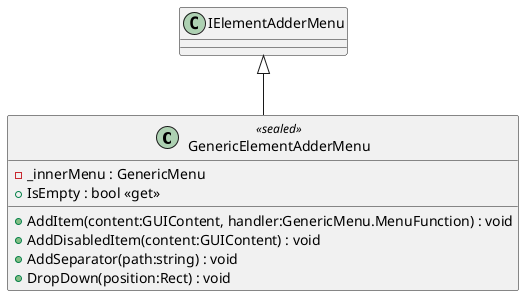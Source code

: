 @startuml
class GenericElementAdderMenu <<sealed>> {
    - _innerMenu : GenericMenu
    + IsEmpty : bool <<get>>
    + AddItem(content:GUIContent, handler:GenericMenu.MenuFunction) : void
    + AddDisabledItem(content:GUIContent) : void
    + AddSeparator(path:string) : void
    + DropDown(position:Rect) : void
}
IElementAdderMenu <|-- GenericElementAdderMenu
@enduml
